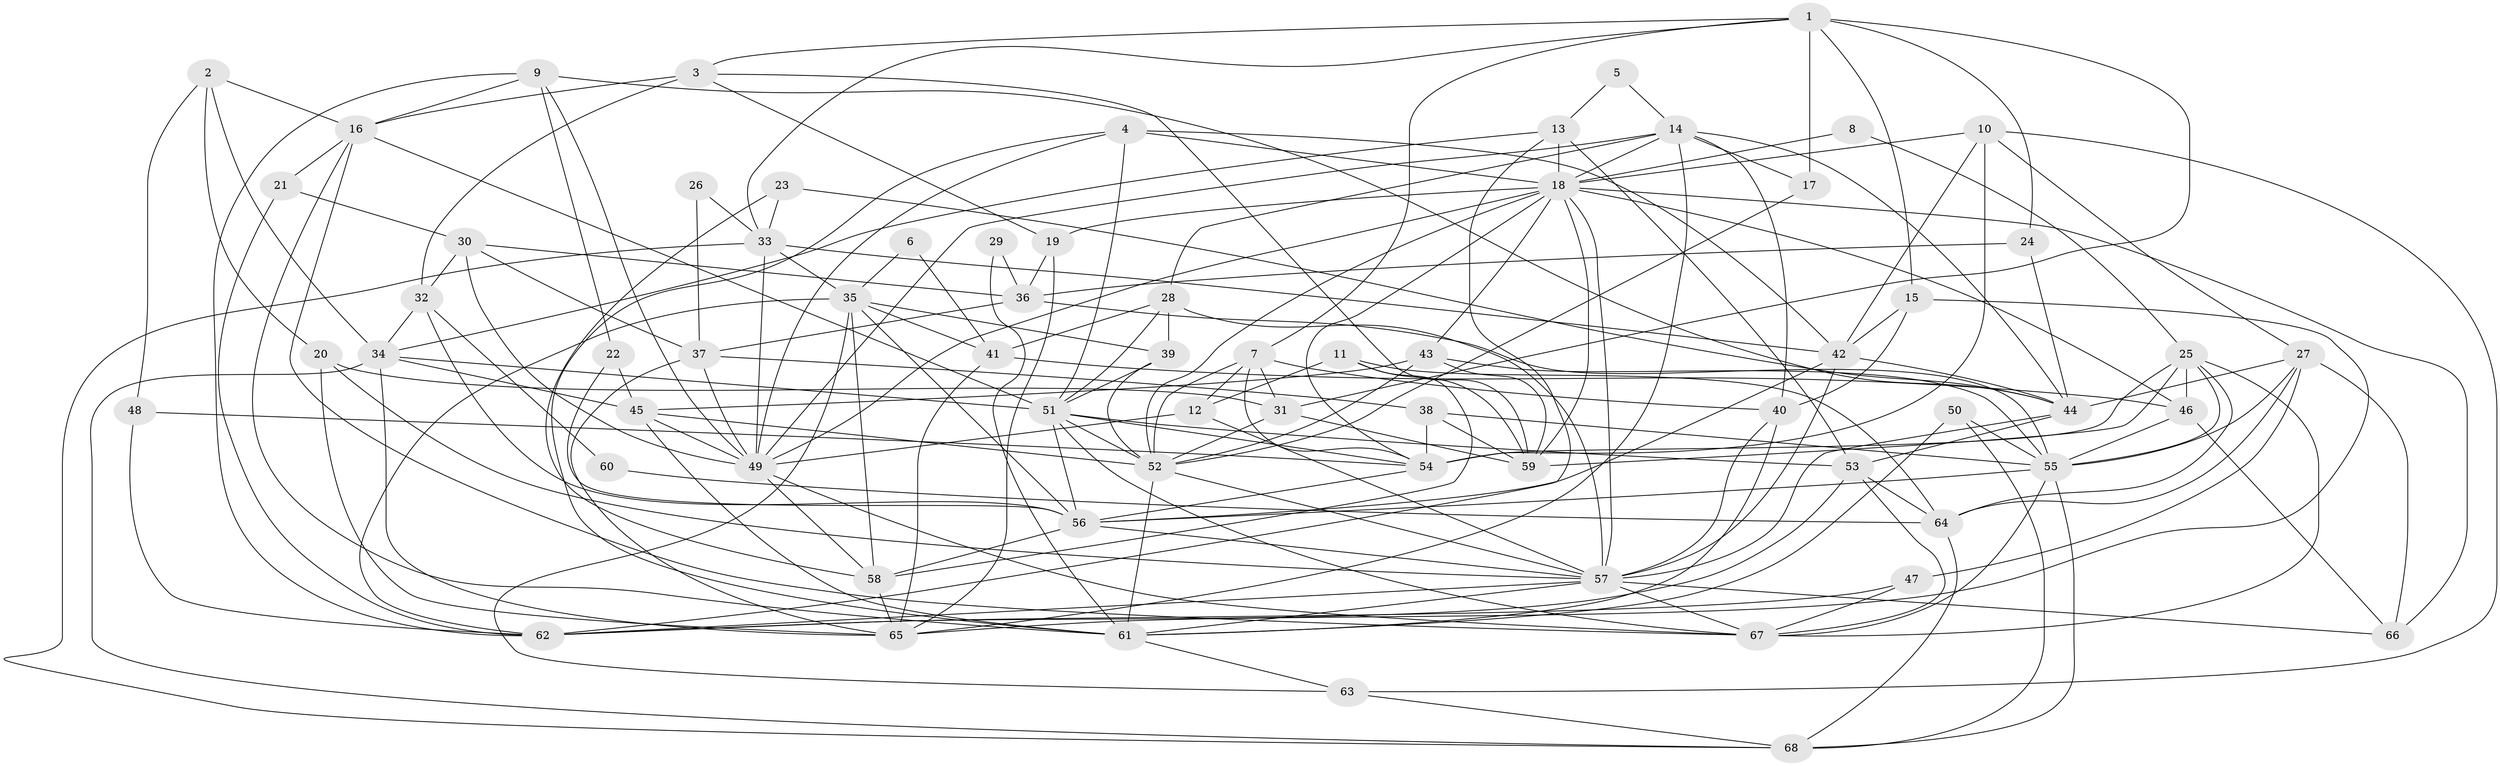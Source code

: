 // original degree distribution, {3: 0.3014705882352941, 4: 0.27205882352941174, 8: 0.022058823529411766, 2: 0.10294117647058823, 6: 0.08823529411764706, 5: 0.20588235294117646, 9: 0.007352941176470588}
// Generated by graph-tools (version 1.1) at 2025/50/03/09/25 03:50:04]
// undirected, 68 vertices, 193 edges
graph export_dot {
graph [start="1"]
  node [color=gray90,style=filled];
  1;
  2;
  3;
  4;
  5;
  6;
  7;
  8;
  9;
  10;
  11;
  12;
  13;
  14;
  15;
  16;
  17;
  18;
  19;
  20;
  21;
  22;
  23;
  24;
  25;
  26;
  27;
  28;
  29;
  30;
  31;
  32;
  33;
  34;
  35;
  36;
  37;
  38;
  39;
  40;
  41;
  42;
  43;
  44;
  45;
  46;
  47;
  48;
  49;
  50;
  51;
  52;
  53;
  54;
  55;
  56;
  57;
  58;
  59;
  60;
  61;
  62;
  63;
  64;
  65;
  66;
  67;
  68;
  1 -- 3 [weight=1.0];
  1 -- 7 [weight=1.0];
  1 -- 15 [weight=1.0];
  1 -- 17 [weight=1.0];
  1 -- 24 [weight=1.0];
  1 -- 31 [weight=1.0];
  1 -- 33 [weight=1.0];
  2 -- 16 [weight=1.0];
  2 -- 20 [weight=1.0];
  2 -- 34 [weight=1.0];
  2 -- 48 [weight=1.0];
  3 -- 16 [weight=1.0];
  3 -- 19 [weight=1.0];
  3 -- 32 [weight=1.0];
  3 -- 59 [weight=2.0];
  4 -- 18 [weight=1.0];
  4 -- 42 [weight=1.0];
  4 -- 49 [weight=1.0];
  4 -- 51 [weight=1.0];
  4 -- 61 [weight=1.0];
  5 -- 13 [weight=1.0];
  5 -- 14 [weight=1.0];
  6 -- 35 [weight=1.0];
  6 -- 41 [weight=1.0];
  7 -- 12 [weight=1.0];
  7 -- 31 [weight=1.0];
  7 -- 40 [weight=1.0];
  7 -- 52 [weight=1.0];
  7 -- 54 [weight=1.0];
  8 -- 18 [weight=1.0];
  8 -- 25 [weight=1.0];
  9 -- 16 [weight=1.0];
  9 -- 22 [weight=1.0];
  9 -- 44 [weight=1.0];
  9 -- 49 [weight=1.0];
  9 -- 62 [weight=1.0];
  10 -- 18 [weight=1.0];
  10 -- 27 [weight=1.0];
  10 -- 42 [weight=1.0];
  10 -- 54 [weight=1.0];
  10 -- 63 [weight=1.0];
  11 -- 12 [weight=1.0];
  11 -- 58 [weight=1.0];
  11 -- 59 [weight=1.0];
  11 -- 64 [weight=1.0];
  12 -- 49 [weight=1.0];
  12 -- 57 [weight=1.0];
  13 -- 18 [weight=1.0];
  13 -- 34 [weight=1.0];
  13 -- 53 [weight=1.0];
  13 -- 62 [weight=1.0];
  14 -- 17 [weight=1.0];
  14 -- 18 [weight=1.0];
  14 -- 28 [weight=1.0];
  14 -- 40 [weight=1.0];
  14 -- 44 [weight=1.0];
  14 -- 49 [weight=1.0];
  14 -- 65 [weight=1.0];
  15 -- 40 [weight=1.0];
  15 -- 42 [weight=1.0];
  15 -- 65 [weight=1.0];
  16 -- 21 [weight=1.0];
  16 -- 51 [weight=1.0];
  16 -- 61 [weight=1.0];
  16 -- 67 [weight=1.0];
  17 -- 52 [weight=1.0];
  18 -- 19 [weight=1.0];
  18 -- 43 [weight=1.0];
  18 -- 46 [weight=1.0];
  18 -- 49 [weight=1.0];
  18 -- 52 [weight=2.0];
  18 -- 54 [weight=1.0];
  18 -- 57 [weight=1.0];
  18 -- 59 [weight=1.0];
  18 -- 66 [weight=1.0];
  19 -- 36 [weight=1.0];
  19 -- 65 [weight=1.0];
  20 -- 31 [weight=1.0];
  20 -- 57 [weight=1.0];
  20 -- 65 [weight=1.0];
  21 -- 30 [weight=1.0];
  21 -- 62 [weight=1.0];
  22 -- 45 [weight=1.0];
  22 -- 56 [weight=1.0];
  23 -- 33 [weight=1.0];
  23 -- 44 [weight=1.0];
  23 -- 58 [weight=1.0];
  24 -- 36 [weight=1.0];
  24 -- 44 [weight=1.0];
  25 -- 46 [weight=1.0];
  25 -- 54 [weight=1.0];
  25 -- 55 [weight=1.0];
  25 -- 59 [weight=1.0];
  25 -- 64 [weight=1.0];
  25 -- 67 [weight=1.0];
  26 -- 33 [weight=1.0];
  26 -- 37 [weight=1.0];
  27 -- 44 [weight=1.0];
  27 -- 47 [weight=1.0];
  27 -- 55 [weight=1.0];
  27 -- 64 [weight=1.0];
  27 -- 66 [weight=1.0];
  28 -- 39 [weight=1.0];
  28 -- 41 [weight=1.0];
  28 -- 51 [weight=1.0];
  28 -- 57 [weight=1.0];
  29 -- 36 [weight=1.0];
  29 -- 61 [weight=1.0];
  30 -- 32 [weight=1.0];
  30 -- 36 [weight=1.0];
  30 -- 37 [weight=1.0];
  30 -- 49 [weight=1.0];
  31 -- 52 [weight=1.0];
  31 -- 59 [weight=1.0];
  32 -- 34 [weight=1.0];
  32 -- 56 [weight=2.0];
  32 -- 60 [weight=1.0];
  33 -- 35 [weight=1.0];
  33 -- 42 [weight=1.0];
  33 -- 49 [weight=1.0];
  33 -- 68 [weight=1.0];
  34 -- 45 [weight=1.0];
  34 -- 51 [weight=1.0];
  34 -- 65 [weight=1.0];
  34 -- 68 [weight=1.0];
  35 -- 39 [weight=1.0];
  35 -- 41 [weight=1.0];
  35 -- 56 [weight=1.0];
  35 -- 58 [weight=1.0];
  35 -- 62 [weight=1.0];
  35 -- 63 [weight=1.0];
  36 -- 37 [weight=1.0];
  36 -- 55 [weight=1.0];
  37 -- 38 [weight=1.0];
  37 -- 49 [weight=1.0];
  37 -- 65 [weight=1.0];
  38 -- 54 [weight=1.0];
  38 -- 55 [weight=1.0];
  38 -- 59 [weight=1.0];
  39 -- 51 [weight=1.0];
  39 -- 52 [weight=1.0];
  40 -- 57 [weight=1.0];
  40 -- 61 [weight=1.0];
  41 -- 46 [weight=1.0];
  41 -- 65 [weight=1.0];
  42 -- 44 [weight=1.0];
  42 -- 56 [weight=1.0];
  42 -- 57 [weight=1.0];
  43 -- 45 [weight=1.0];
  43 -- 52 [weight=1.0];
  43 -- 55 [weight=1.0];
  43 -- 59 [weight=1.0];
  44 -- 53 [weight=1.0];
  44 -- 57 [weight=1.0];
  45 -- 49 [weight=1.0];
  45 -- 52 [weight=1.0];
  45 -- 61 [weight=1.0];
  46 -- 55 [weight=1.0];
  46 -- 66 [weight=1.0];
  47 -- 62 [weight=1.0];
  47 -- 67 [weight=1.0];
  48 -- 54 [weight=1.0];
  48 -- 62 [weight=1.0];
  49 -- 58 [weight=1.0];
  49 -- 67 [weight=1.0];
  50 -- 55 [weight=2.0];
  50 -- 61 [weight=1.0];
  50 -- 68 [weight=1.0];
  51 -- 52 [weight=1.0];
  51 -- 53 [weight=1.0];
  51 -- 54 [weight=1.0];
  51 -- 56 [weight=1.0];
  51 -- 67 [weight=1.0];
  52 -- 57 [weight=1.0];
  52 -- 61 [weight=1.0];
  53 -- 62 [weight=1.0];
  53 -- 64 [weight=1.0];
  53 -- 67 [weight=1.0];
  54 -- 56 [weight=1.0];
  55 -- 56 [weight=1.0];
  55 -- 67 [weight=1.0];
  55 -- 68 [weight=1.0];
  56 -- 57 [weight=1.0];
  56 -- 58 [weight=1.0];
  57 -- 61 [weight=1.0];
  57 -- 62 [weight=1.0];
  57 -- 66 [weight=1.0];
  57 -- 67 [weight=1.0];
  58 -- 65 [weight=1.0];
  60 -- 64 [weight=1.0];
  61 -- 63 [weight=1.0];
  63 -- 68 [weight=1.0];
  64 -- 68 [weight=1.0];
}
